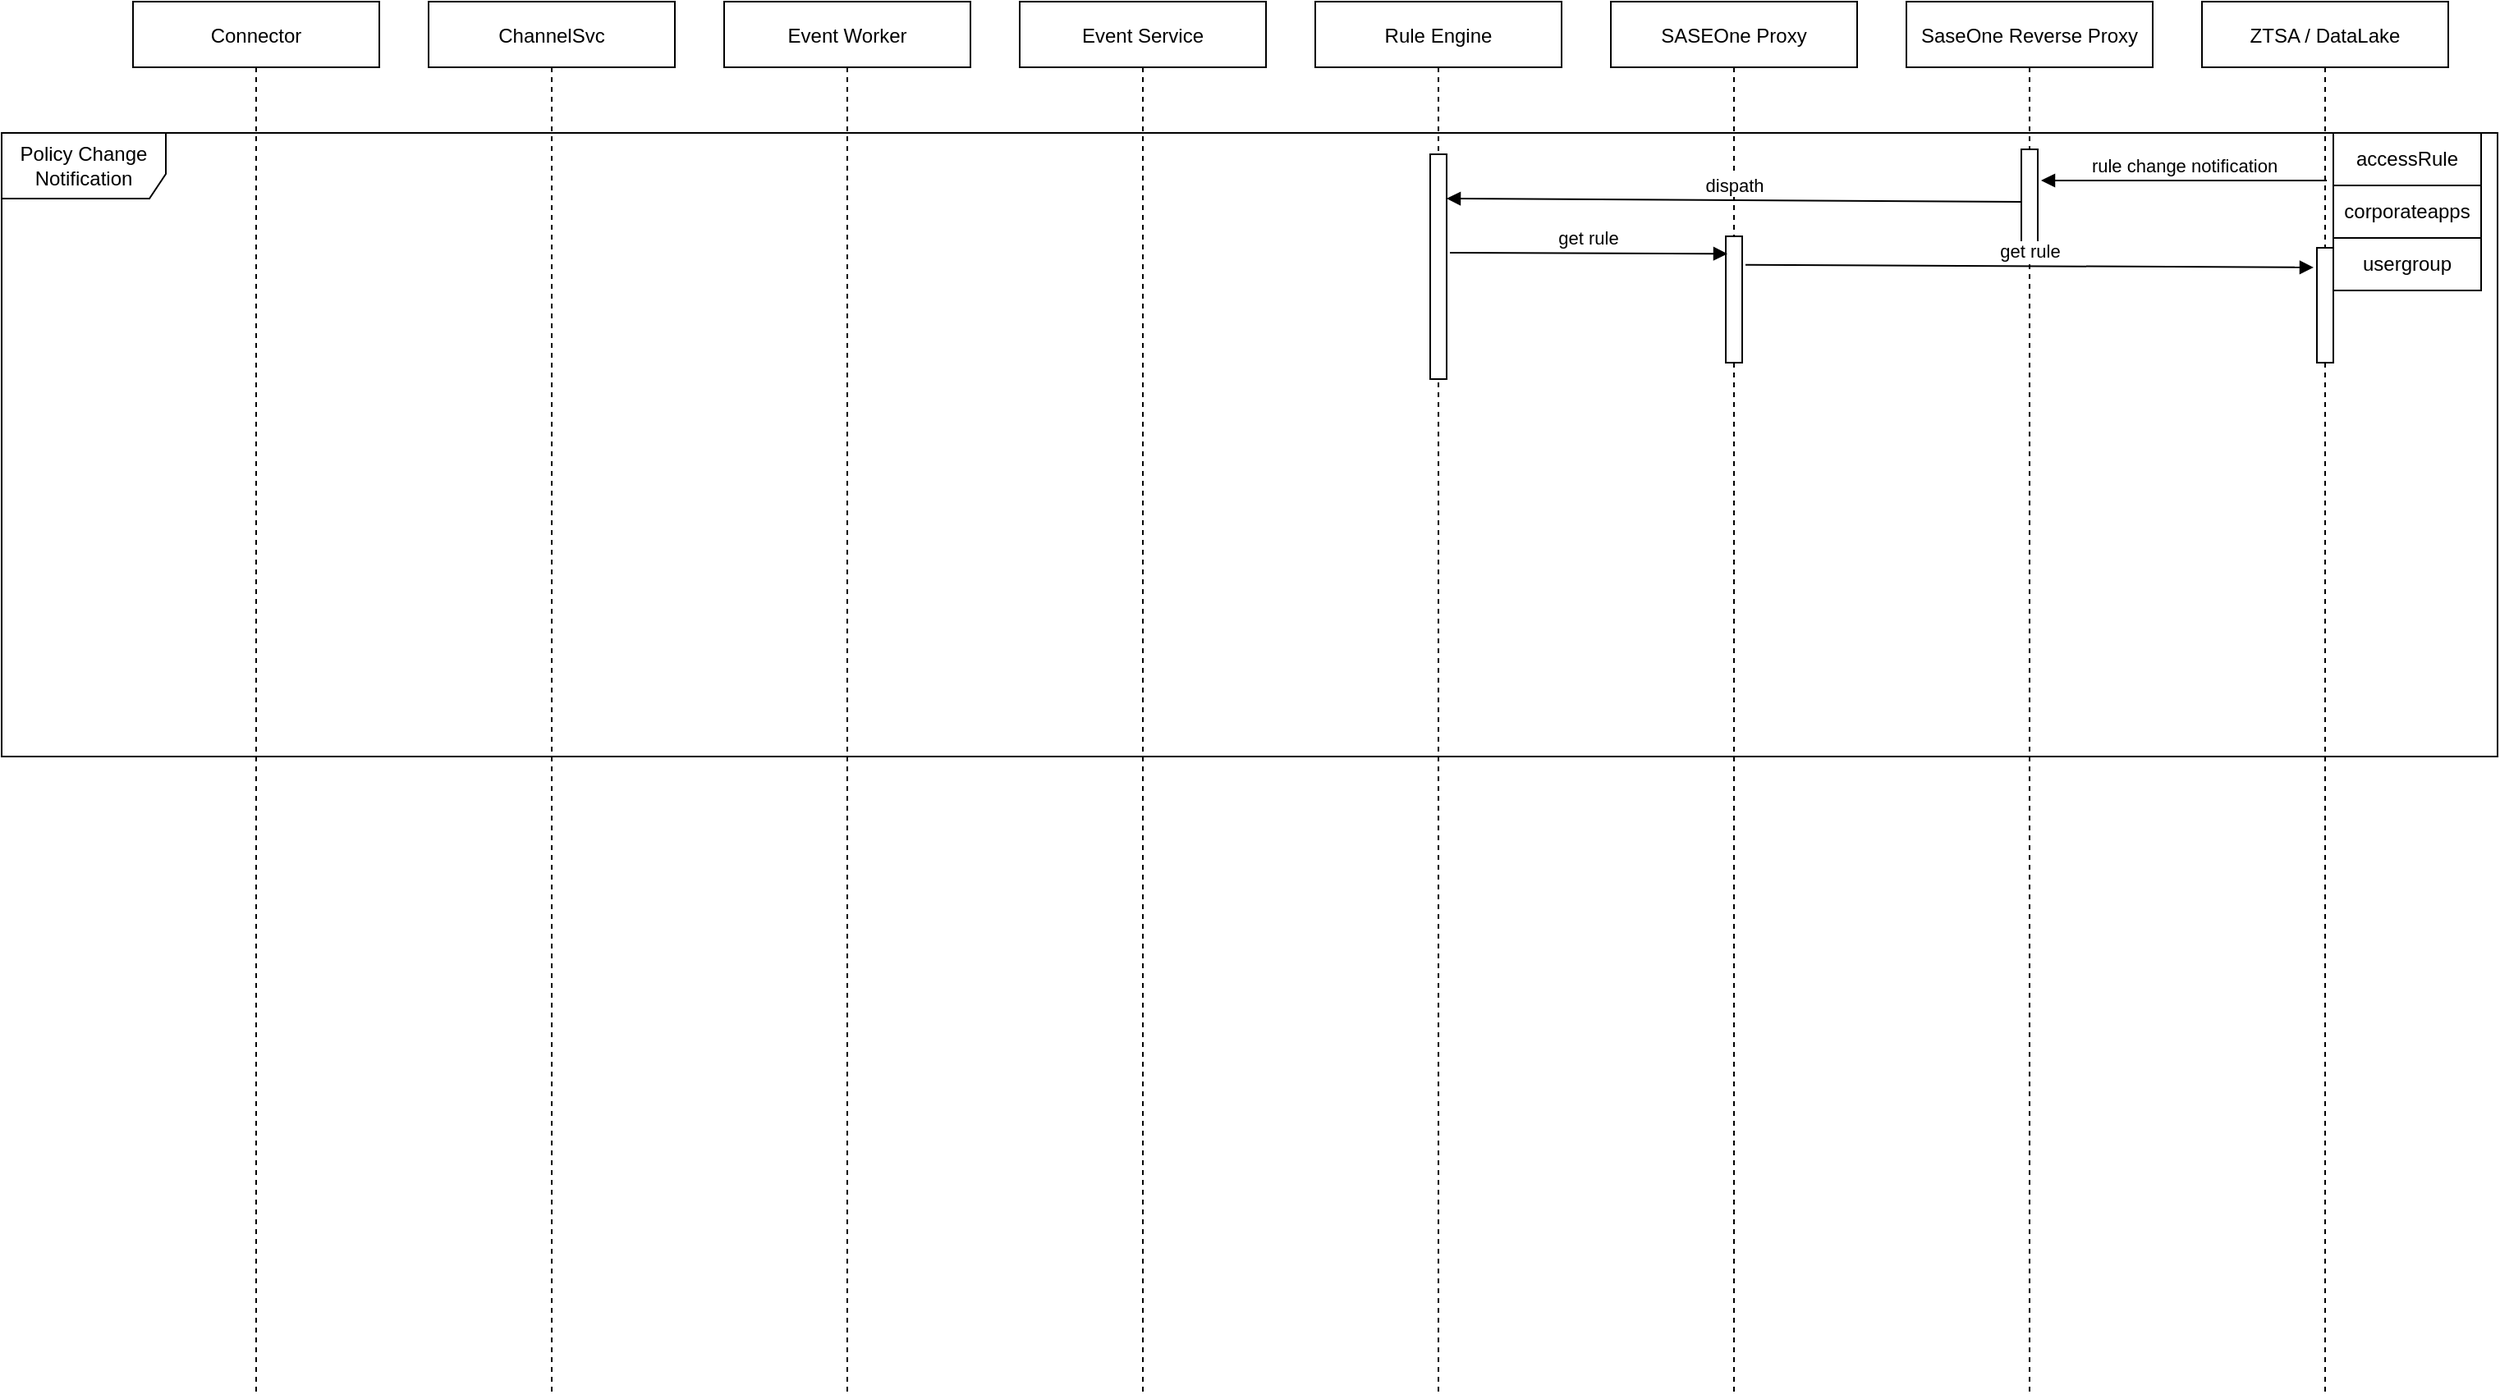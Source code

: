 <mxfile version="14.7.3" type="github">
  <diagram id="kgpKYQtTHZ0yAKxKKP6v" name="Page-1">
    <mxGraphModel dx="2272" dy="762" grid="1" gridSize="10" guides="1" tooltips="1" connect="1" arrows="1" fold="1" page="1" pageScale="1" pageWidth="850" pageHeight="1100" math="0" shadow="0">
      <root>
        <mxCell id="0" />
        <mxCell id="1" parent="0" />
        <mxCell id="WJ6oJNyNd8eeu6Pzfcjg-29" value="Policy Change Notification" style="shape=umlFrame;whiteSpace=wrap;html=1;width=100;height=40;" parent="1" vertex="1">
          <mxGeometry x="-670" y="140" width="1520" height="380" as="geometry" />
        </mxCell>
        <mxCell id="Upf0A19Yq0ez-udiKR_j-33" value="ZTSA / DataLake" style="shape=umlLifeline;perimeter=lifelinePerimeter;container=1;collapsible=0;recursiveResize=0;rounded=0;shadow=0;strokeWidth=1;" parent="1" vertex="1">
          <mxGeometry x="670" y="60" width="150" height="850" as="geometry" />
        </mxCell>
        <mxCell id="SiqBBNk7Fq4k7bAk1j-C-13" value="" style="html=1;points=[];perimeter=orthogonalPerimeter;" vertex="1" parent="Upf0A19Yq0ez-udiKR_j-33">
          <mxGeometry x="70" y="150" width="10" height="70" as="geometry" />
        </mxCell>
        <mxCell id="WJ6oJNyNd8eeu6Pzfcjg-20" value="SaseOne Reverse Proxy" style="shape=umlLifeline;perimeter=lifelinePerimeter;container=1;collapsible=0;recursiveResize=0;rounded=0;shadow=0;strokeWidth=1;" parent="1" vertex="1">
          <mxGeometry x="490" y="60" width="150" height="850" as="geometry" />
        </mxCell>
        <mxCell id="WJ6oJNyNd8eeu6Pzfcjg-34" value="" style="html=1;points=[];perimeter=orthogonalPerimeter;" parent="WJ6oJNyNd8eeu6Pzfcjg-20" vertex="1">
          <mxGeometry x="70" y="90" width="10" height="60" as="geometry" />
        </mxCell>
        <mxCell id="WJ6oJNyNd8eeu6Pzfcjg-21" value="SASEOne Proxy" style="shape=umlLifeline;perimeter=lifelinePerimeter;container=1;collapsible=0;recursiveResize=0;rounded=0;shadow=0;strokeWidth=1;" parent="1" vertex="1">
          <mxGeometry x="310" y="60" width="150" height="850" as="geometry" />
        </mxCell>
        <mxCell id="SiqBBNk7Fq4k7bAk1j-C-10" value="" style="html=1;points=[];perimeter=orthogonalPerimeter;" vertex="1" parent="WJ6oJNyNd8eeu6Pzfcjg-21">
          <mxGeometry x="70" y="143" width="10" height="77" as="geometry" />
        </mxCell>
        <mxCell id="WJ6oJNyNd8eeu6Pzfcjg-22" value="Rule Engine" style="shape=umlLifeline;perimeter=lifelinePerimeter;container=1;collapsible=0;recursiveResize=0;rounded=0;shadow=0;strokeWidth=1;" parent="1" vertex="1">
          <mxGeometry x="130" y="60" width="150" height="850" as="geometry" />
        </mxCell>
        <mxCell id="SiqBBNk7Fq4k7bAk1j-C-8" value="" style="html=1;points=[];perimeter=orthogonalPerimeter;" vertex="1" parent="WJ6oJNyNd8eeu6Pzfcjg-22">
          <mxGeometry x="70" y="93" width="10" height="137" as="geometry" />
        </mxCell>
        <mxCell id="WJ6oJNyNd8eeu6Pzfcjg-25" value="Event Service" style="shape=umlLifeline;perimeter=lifelinePerimeter;container=1;collapsible=0;recursiveResize=0;rounded=0;shadow=0;strokeWidth=1;" parent="1" vertex="1">
          <mxGeometry x="-50" y="60" width="150" height="850" as="geometry" />
        </mxCell>
        <mxCell id="WJ6oJNyNd8eeu6Pzfcjg-26" value="Event Worker" style="shape=umlLifeline;perimeter=lifelinePerimeter;container=1;collapsible=0;recursiveResize=0;rounded=0;shadow=0;strokeWidth=1;" parent="1" vertex="1">
          <mxGeometry x="-230" y="60" width="150" height="850" as="geometry" />
        </mxCell>
        <mxCell id="WJ6oJNyNd8eeu6Pzfcjg-27" value="ChannelSvc" style="shape=umlLifeline;perimeter=lifelinePerimeter;container=1;collapsible=0;recursiveResize=0;rounded=0;shadow=0;strokeWidth=1;" parent="1" vertex="1">
          <mxGeometry x="-410" y="60" width="150" height="850" as="geometry" />
        </mxCell>
        <mxCell id="WJ6oJNyNd8eeu6Pzfcjg-28" value="Connector" style="shape=umlLifeline;perimeter=lifelinePerimeter;container=1;collapsible=0;recursiveResize=0;rounded=0;shadow=0;strokeWidth=1;" parent="1" vertex="1">
          <mxGeometry x="-590" y="60" width="150" height="850" as="geometry" />
        </mxCell>
        <mxCell id="WJ6oJNyNd8eeu6Pzfcjg-30" value="" style="html=1;points=[];perimeter=orthogonalPerimeter;" parent="1" vertex="1">
          <mxGeometry x="510" y="230" height="80" as="geometry" />
        </mxCell>
        <mxCell id="WJ6oJNyNd8eeu6Pzfcjg-33" value="rule change notification" style="html=1;verticalAlign=bottom;endArrow=block;exitX=0.507;exitY=0.14;exitDx=0;exitDy=0;exitPerimeter=0;" parent="1" edge="1">
          <mxGeometry width="80" relative="1" as="geometry">
            <mxPoint x="746.05" y="169" as="sourcePoint" />
            <mxPoint x="572" y="169" as="targetPoint" />
          </mxGeometry>
        </mxCell>
        <mxCell id="SiqBBNk7Fq4k7bAk1j-C-1" value="" style="shape=table;html=1;whiteSpace=wrap;startSize=0;container=1;collapsible=0;childLayout=tableLayout;" vertex="1" parent="1">
          <mxGeometry x="750" y="140" width="90" height="96" as="geometry" />
        </mxCell>
        <mxCell id="SiqBBNk7Fq4k7bAk1j-C-2" value="" style="shape=partialRectangle;html=1;whiteSpace=wrap;collapsible=0;dropTarget=0;pointerEvents=0;fillColor=none;top=0;left=0;bottom=0;right=0;points=[[0,0.5],[1,0.5]];portConstraint=eastwest;" vertex="1" parent="SiqBBNk7Fq4k7bAk1j-C-1">
          <mxGeometry width="90" height="32" as="geometry" />
        </mxCell>
        <mxCell id="SiqBBNk7Fq4k7bAk1j-C-3" value="accessRule" style="shape=partialRectangle;html=1;whiteSpace=wrap;connectable=0;overflow=hidden;fillColor=none;top=0;left=0;bottom=0;right=0;" vertex="1" parent="SiqBBNk7Fq4k7bAk1j-C-2">
          <mxGeometry width="90" height="32" as="geometry" />
        </mxCell>
        <mxCell id="SiqBBNk7Fq4k7bAk1j-C-4" value="" style="shape=partialRectangle;html=1;whiteSpace=wrap;collapsible=0;dropTarget=0;pointerEvents=0;fillColor=none;top=0;left=0;bottom=0;right=0;points=[[0,0.5],[1,0.5]];portConstraint=eastwest;" vertex="1" parent="SiqBBNk7Fq4k7bAk1j-C-1">
          <mxGeometry y="32" width="90" height="32" as="geometry" />
        </mxCell>
        <mxCell id="SiqBBNk7Fq4k7bAk1j-C-5" value="corporateapps" style="shape=partialRectangle;html=1;whiteSpace=wrap;connectable=0;overflow=hidden;fillColor=none;top=0;left=0;bottom=0;right=0;" vertex="1" parent="SiqBBNk7Fq4k7bAk1j-C-4">
          <mxGeometry width="90" height="32" as="geometry" />
        </mxCell>
        <mxCell id="SiqBBNk7Fq4k7bAk1j-C-6" value="" style="shape=partialRectangle;html=1;whiteSpace=wrap;collapsible=0;dropTarget=0;pointerEvents=0;fillColor=none;top=0;left=0;bottom=0;right=0;points=[[0,0.5],[1,0.5]];portConstraint=eastwest;" vertex="1" parent="SiqBBNk7Fq4k7bAk1j-C-1">
          <mxGeometry y="64" width="90" height="32" as="geometry" />
        </mxCell>
        <mxCell id="SiqBBNk7Fq4k7bAk1j-C-7" value="usergroup" style="shape=partialRectangle;html=1;whiteSpace=wrap;connectable=0;overflow=hidden;fillColor=none;top=0;left=0;bottom=0;right=0;" vertex="1" parent="SiqBBNk7Fq4k7bAk1j-C-6">
          <mxGeometry width="90" height="32" as="geometry" />
        </mxCell>
        <mxCell id="SiqBBNk7Fq4k7bAk1j-C-9" value="dispath" style="html=1;verticalAlign=bottom;endArrow=block;entryX=1;entryY=0.197;entryDx=0;entryDy=0;entryPerimeter=0;exitX=0;exitY=0.533;exitDx=0;exitDy=0;exitPerimeter=0;" edge="1" parent="1" source="WJ6oJNyNd8eeu6Pzfcjg-34" target="SiqBBNk7Fq4k7bAk1j-C-8">
          <mxGeometry width="80" relative="1" as="geometry">
            <mxPoint x="562" y="182" as="sourcePoint" />
            <mxPoint x="213" y="181" as="targetPoint" />
          </mxGeometry>
        </mxCell>
        <mxCell id="SiqBBNk7Fq4k7bAk1j-C-12" value="get rule" style="html=1;verticalAlign=bottom;endArrow=block;exitX=1.2;exitY=0.445;exitDx=0;exitDy=0;exitPerimeter=0;entryX=0.1;entryY=0.138;entryDx=0;entryDy=0;entryPerimeter=0;" edge="1" parent="1" target="SiqBBNk7Fq4k7bAk1j-C-10">
          <mxGeometry width="80" relative="1" as="geometry">
            <mxPoint x="212" y="212.965" as="sourcePoint" />
            <mxPoint x="381" y="216" as="targetPoint" />
          </mxGeometry>
        </mxCell>
        <mxCell id="SiqBBNk7Fq4k7bAk1j-C-14" value="get rule" style="html=1;verticalAlign=bottom;endArrow=block;entryX=-0.2;entryY=0.171;entryDx=0;entryDy=0;entryPerimeter=0;exitX=1.2;exitY=0.225;exitDx=0;exitDy=0;exitPerimeter=0;" edge="1" parent="1" source="SiqBBNk7Fq4k7bAk1j-C-10" target="SiqBBNk7Fq4k7bAk1j-C-13">
          <mxGeometry width="80" relative="1" as="geometry">
            <mxPoint x="385" y="222" as="sourcePoint" />
            <mxPoint x="240" y="210" as="targetPoint" />
          </mxGeometry>
        </mxCell>
      </root>
    </mxGraphModel>
  </diagram>
</mxfile>
